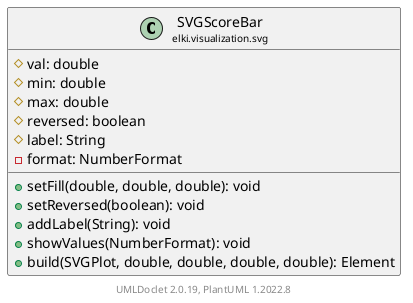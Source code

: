 @startuml
    remove .*\.(Instance|Par|Parameterizer|Factory)$
    set namespaceSeparator none
    hide empty fields
    hide empty methods

    class "<size:14>SVGScoreBar\n<size:10>elki.visualization.svg" as elki.visualization.svg.SVGScoreBar [[SVGScoreBar.html]] {
        #val: double
        #min: double
        #max: double
        #reversed: boolean
        #label: String
        -format: NumberFormat
        +setFill(double, double, double): void
        +setReversed(boolean): void
        +addLabel(String): void
        +showValues(NumberFormat): void
        +build(SVGPlot, double, double, double, double): Element
    }

    center footer UMLDoclet 2.0.19, PlantUML 1.2022.8
@enduml
